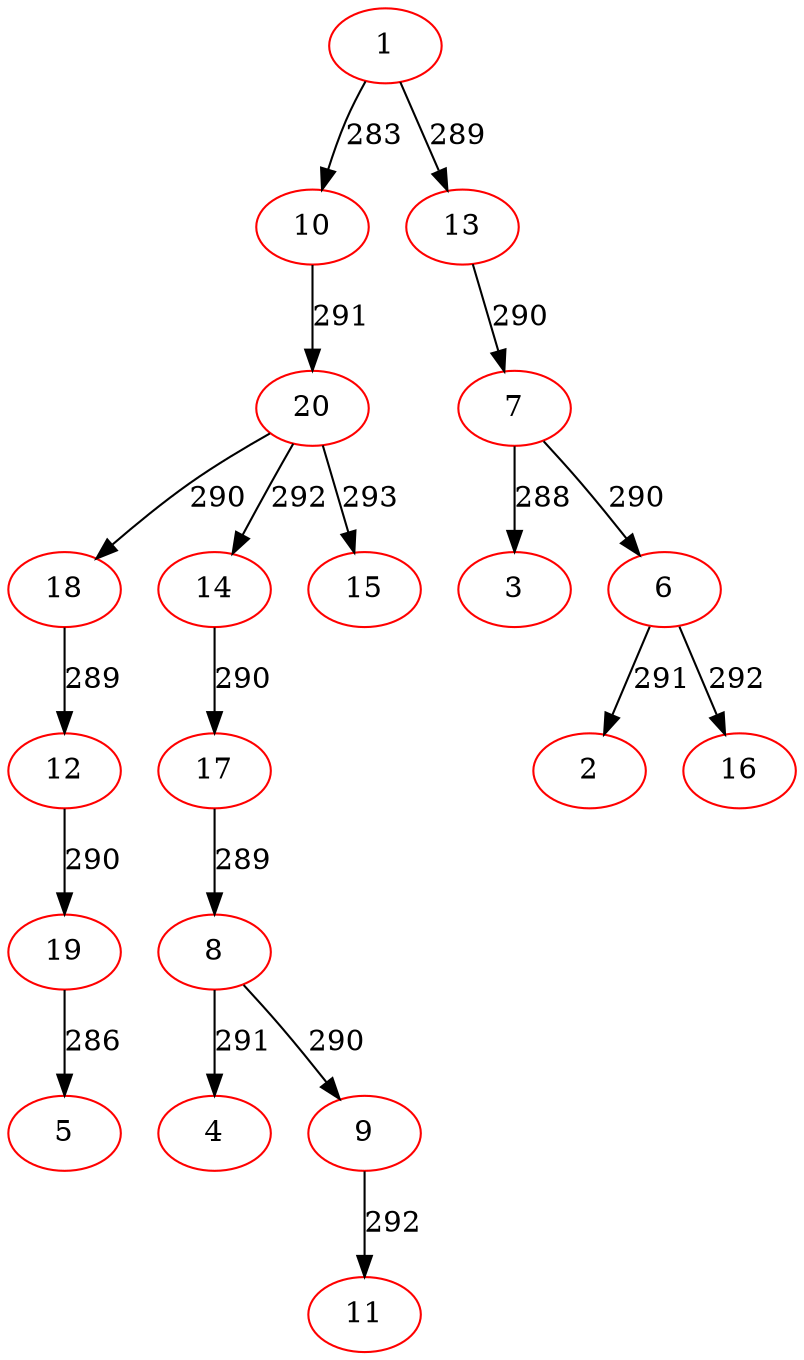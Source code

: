 digraph {
1[color=red]
10[color=red]
20[color=red]
18[color=red]
12[color=red]
19[color=red]
5[color=red]
19->5[label=286]
12->19[label=290]
18->12[label=289]
20->18[label=290]
14[color=red]
17[color=red]
8[color=red]
4[color=red]
8->4[label=291]
9[color=red]
11[color=red]
9->11[label=292]
8->9[label=290]
17->8[label=289]
14->17[label=290]
20->14[label=292]
15[color=red]
20->15[label=293]
10->20[label=291]
1->10[label=283]
13[color=red]
7[color=red]
3[color=red]
7->3[label=288]
6[color=red]
2[color=red]
6->2[label=291]
16[color=red]
6->16[label=292]
7->6[label=290]
13->7[label=290]
1->13[label=289]
}